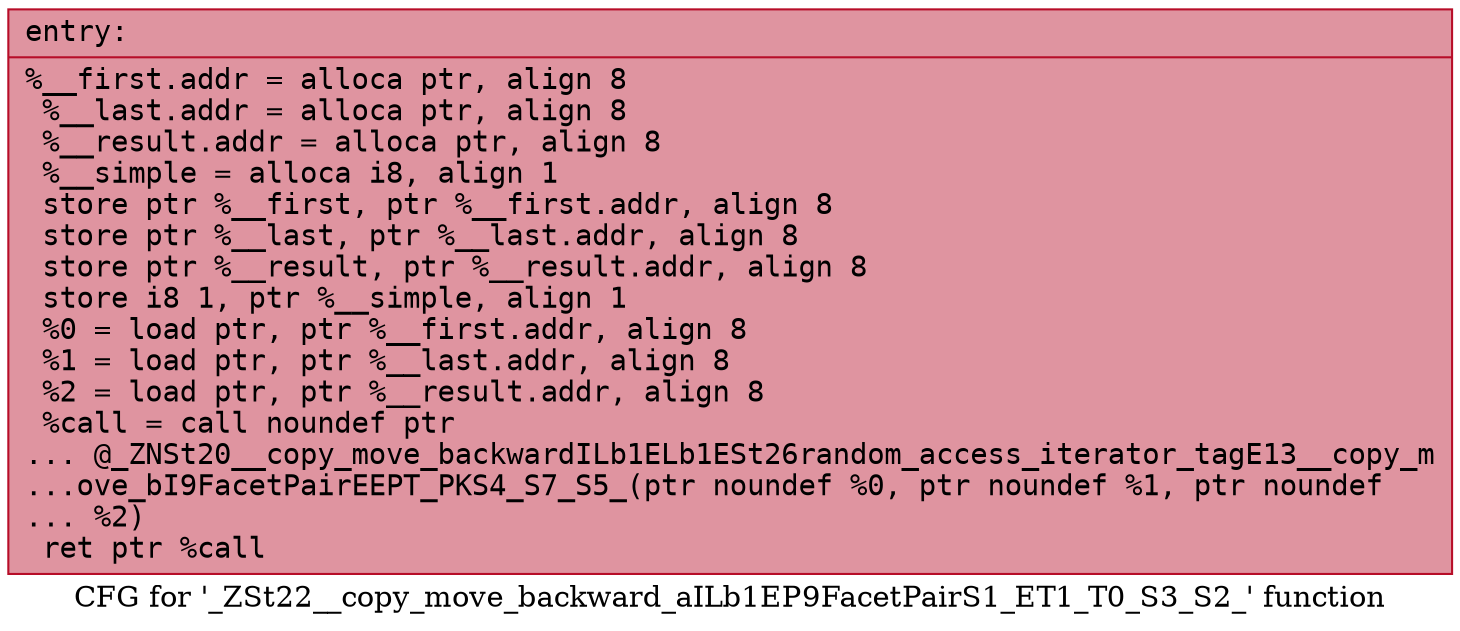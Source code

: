 digraph "CFG for '_ZSt22__copy_move_backward_aILb1EP9FacetPairS1_ET1_T0_S3_S2_' function" {
	label="CFG for '_ZSt22__copy_move_backward_aILb1EP9FacetPairS1_ET1_T0_S3_S2_' function";

	Node0x5606e0118080 [shape=record,color="#b70d28ff", style=filled, fillcolor="#b70d2870" fontname="Courier",label="{entry:\l|  %__first.addr = alloca ptr, align 8\l  %__last.addr = alloca ptr, align 8\l  %__result.addr = alloca ptr, align 8\l  %__simple = alloca i8, align 1\l  store ptr %__first, ptr %__first.addr, align 8\l  store ptr %__last, ptr %__last.addr, align 8\l  store ptr %__result, ptr %__result.addr, align 8\l  store i8 1, ptr %__simple, align 1\l  %0 = load ptr, ptr %__first.addr, align 8\l  %1 = load ptr, ptr %__last.addr, align 8\l  %2 = load ptr, ptr %__result.addr, align 8\l  %call = call noundef ptr\l... @_ZNSt20__copy_move_backwardILb1ELb1ESt26random_access_iterator_tagE13__copy_m\l...ove_bI9FacetPairEEPT_PKS4_S7_S5_(ptr noundef %0, ptr noundef %1, ptr noundef\l... %2)\l  ret ptr %call\l}"];
}
